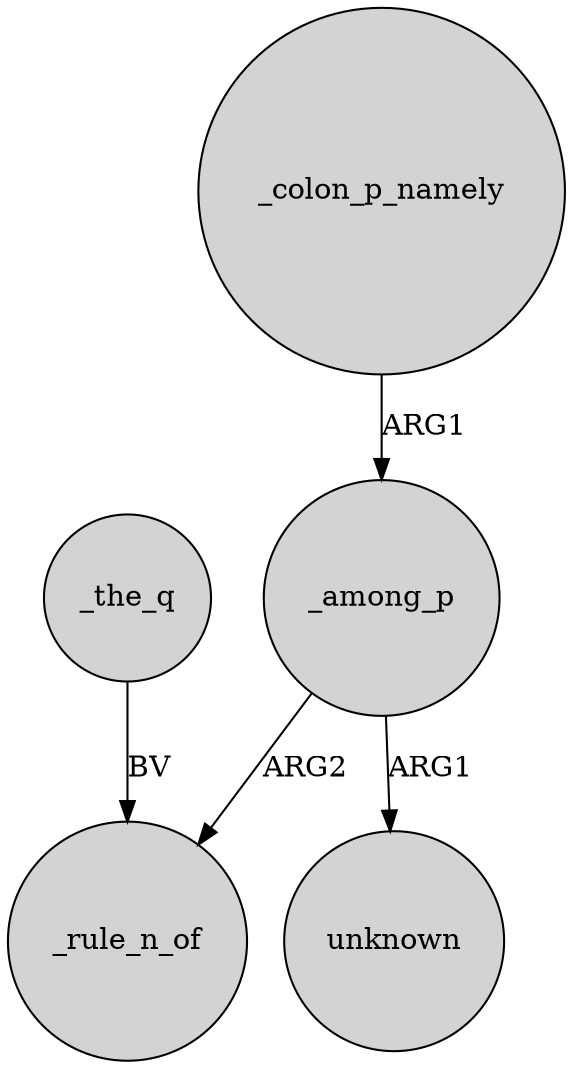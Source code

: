 digraph {
	node [shape=circle style=filled]
	_the_q -> _rule_n_of [label=BV]
	_among_p -> unknown [label=ARG1]
	_among_p -> _rule_n_of [label=ARG2]
	_colon_p_namely -> _among_p [label=ARG1]
}
